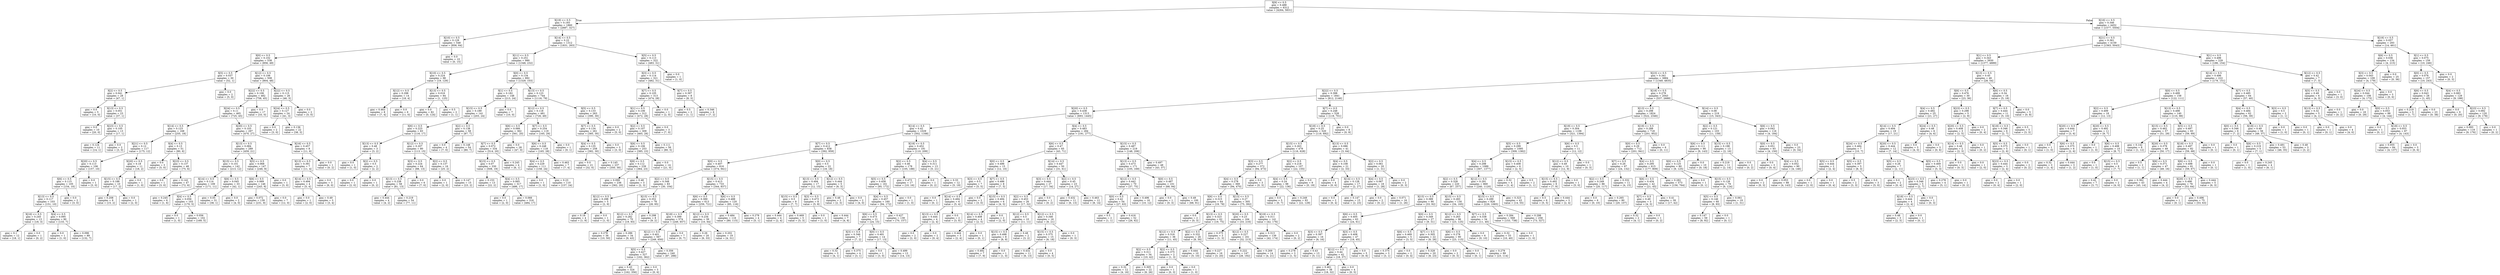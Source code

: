digraph Tree {
node [shape=box] ;
0 [label="X[9] <= 0.5\ngini = 0.488\nsamples = 6312\nvalue = [4264, 5831]"] ;
1 [label="X[19] <= 0.5\ngini = 0.193\nsamples = 1860\nvalue = [2687, 327]"] ;
0 -> 1 [labeldistance=2.5, labelangle=45, headlabel="True"] ;
2 [label="X[10] <= 0.5\ngini = 0.129\nsamples = 548\nvalue = [856, 64]"] ;
1 -> 2 ;
3 [label="X[0] <= 0.5\ngini = 0.102\nsamples = 538\nvalue = [856, 49]"] ;
2 -> 3 ;
4 [label="X[5] <= 0.5\ngini = 0.037\nsamples = 30\nvalue = [52, 1]"] ;
3 -> 4 ;
5 [label="X[2] <= 0.5\ngini = 0.041\nsamples = 28\nvalue = [47, 1]"] ;
4 -> 5 ;
6 [label="gini = 0.0\nsamples = 5\nvalue = [10, 0]"] ;
5 -> 6 ;
7 [label="X[13] <= 0.5\ngini = 0.051\nsamples = 23\nvalue = [37, 1]"] ;
5 -> 7 ;
8 [label="gini = 0.0\nsamples = 10\nvalue = [20, 0]"] ;
7 -> 8 ;
9 [label="X[23] <= 0.5\ngini = 0.105\nsamples = 13\nvalue = [17, 1]"] ;
7 -> 9 ;
10 [label="gini = 0.124\nsamples = 11\nvalue = [14, 1]"] ;
9 -> 10 ;
11 [label="gini = 0.0\nsamples = 2\nvalue = [3, 0]"] ;
9 -> 11 ;
12 [label="gini = 0.0\nsamples = 2\nvalue = [5, 0]"] ;
4 -> 12 ;
13 [label="X[12] <= 0.5\ngini = 0.106\nsamples = 508\nvalue = [804, 48]"] ;
3 -> 13 ;
14 [label="X[22] <= 0.5\ngini = 0.106\nsamples = 482\nvalue = [758, 45]"] ;
13 -> 14 ;
15 [label="X[24] <= 0.5\ngini = 0.11\nsamples = 465\nvalue = [725, 45]"] ;
14 -> 15 ;
16 [label="X[14] <= 0.5\ngini = 0.123\nsamples = 168\nvalue = [255, 18]"] ;
15 -> 16 ;
17 [label="X[21] <= 0.5\ngini = 0.12\nsamples = 117\nvalue = [175, 12]"] ;
16 -> 17 ;
18 [label="X[20] <= 0.5\ngini = 0.113\nsamples = 106\nvalue = [157, 10]"] ;
17 -> 18 ;
19 [label="X[6] <= 0.5\ngini = 0.115\nsamples = 105\nvalue = [154, 10]"] ;
18 -> 19 ;
20 [label="X[13] <= 0.5\ngini = 0.117\nsamples = 103\nvalue = [151, 10]"] ;
19 -> 20 ;
21 [label="X[16] <= 0.5\ngini = 0.245\nsamples = 13\nvalue = [18, 3]"] ;
20 -> 21 ;
22 [label="gini = 0.1\nsamples = 12\nvalue = [18, 1]"] ;
21 -> 22 ;
23 [label="gini = 0.0\nsamples = 1\nvalue = [0, 2]"] ;
21 -> 23 ;
24 [label="X[4] <= 0.5\ngini = 0.095\nsamples = 90\nvalue = [133, 7]"] ;
20 -> 24 ;
25 [label="gini = 0.0\nsamples = 1\nvalue = [1, 0]"] ;
24 -> 25 ;
26 [label="gini = 0.096\nsamples = 89\nvalue = [132, 7]"] ;
24 -> 26 ;
27 [label="gini = 0.0\nsamples = 2\nvalue = [3, 0]"] ;
19 -> 27 ;
28 [label="gini = 0.0\nsamples = 1\nvalue = [3, 0]"] ;
18 -> 28 ;
29 [label="X[20] <= 0.5\ngini = 0.18\nsamples = 11\nvalue = [18, 2]"] ;
17 -> 29 ;
30 [label="X[15] <= 0.5\ngini = 0.188\nsamples = 10\nvalue = [17, 2]"] ;
29 -> 30 ;
31 [label="gini = 0.208\nsamples = 9\nvalue = [15, 2]"] ;
30 -> 31 ;
32 [label="gini = 0.0\nsamples = 1\nvalue = [2, 0]"] ;
30 -> 32 ;
33 [label="gini = 0.0\nsamples = 1\nvalue = [1, 0]"] ;
29 -> 33 ;
34 [label="X[4] <= 0.5\ngini = 0.13\nsamples = 51\nvalue = [80, 6]"] ;
16 -> 34 ;
35 [label="gini = 0.0\nsamples = 3\nvalue = [5, 0]"] ;
34 -> 35 ;
36 [label="X[23] <= 0.5\ngini = 0.137\nsamples = 48\nvalue = [75, 6]"] ;
34 -> 36 ;
37 [label="gini = 0.0\nsamples = 1\nvalue = [3, 0]"] ;
36 -> 37 ;
38 [label="gini = 0.142\nsamples = 47\nvalue = [72, 6]"] ;
36 -> 38 ;
39 [label="X[20] <= 0.5\ngini = 0.103\nsamples = 297\nvalue = [470, 27]"] ;
15 -> 39 ;
40 [label="X[13] <= 0.5\ngini = 0.084\nsamples = 289\nvalue = [459, 21]"] ;
39 -> 40 ;
41 [label="X[15] <= 0.5\ngini = 0.101\nsamples = 142\nvalue = [213, 12]"] ;
40 -> 41 ;
42 [label="X[14] <= 0.5\ngini = 0.114\nsamples = 109\nvalue = [171, 11]"] ;
41 -> 42 ;
43 [label="gini = 0.245\nsamples = 6\nvalue = [1, 6]"] ;
42 -> 43 ;
44 [label="X[4] <= 0.5\ngini = 0.056\nsamples = 103\nvalue = [170, 5]"] ;
42 -> 44 ;
45 [label="gini = 0.0\nsamples = 1\nvalue = [1, 0]"] ;
44 -> 45 ;
46 [label="gini = 0.056\nsamples = 102\nvalue = [169, 5]"] ;
44 -> 46 ;
47 [label="X[6] <= 0.5\ngini = 0.045\nsamples = 33\nvalue = [42, 1]"] ;
41 -> 47 ;
48 [label="gini = 0.05\nsamples = 31\nvalue = [38, 1]"] ;
47 -> 48 ;
49 [label="gini = 0.0\nsamples = 2\nvalue = [4, 0]"] ;
47 -> 49 ;
50 [label="X[5] <= 0.5\ngini = 0.068\nsamples = 147\nvalue = [246, 9]"] ;
40 -> 50 ;
51 [label="X[6] <= 0.5\ngini = 0.069\nsamples = 146\nvalue = [243, 9]"] ;
50 -> 51 ;
52 [label="gini = 0.072\nsamples = 139\nvalue = [231, 9]"] ;
51 -> 52 ;
53 [label="gini = 0.0\nsamples = 7\nvalue = [12, 0]"] ;
51 -> 53 ;
54 [label="gini = 0.0\nsamples = 1\nvalue = [3, 0]"] ;
50 -> 54 ;
55 [label="X[16] <= 0.5\ngini = 0.457\nsamples = 8\nvalue = [11, 6]"] ;
39 -> 55 ;
56 [label="X[13] <= 0.5\ngini = 0.391\nsamples = 7\nvalue = [11, 4]"] ;
55 -> 56 ;
57 [label="X[14] <= 0.5\ngini = 0.494\nsamples = 4\nvalue = [5, 4]"] ;
56 -> 57 ;
58 [label="gini = 0.0\nsamples = 1\nvalue = [2, 0]"] ;
57 -> 58 ;
59 [label="gini = 0.49\nsamples = 3\nvalue = [3, 4]"] ;
57 -> 59 ;
60 [label="gini = 0.0\nsamples = 3\nvalue = [6, 0]"] ;
56 -> 60 ;
61 [label="gini = 0.0\nsamples = 1\nvalue = [0, 2]"] ;
55 -> 61 ;
62 [label="gini = 0.0\nsamples = 17\nvalue = [33, 0]"] ;
14 -> 62 ;
63 [label="X[22] <= 0.5\ngini = 0.115\nsamples = 26\nvalue = [46, 3]"] ;
13 -> 63 ;
64 [label="X[24] <= 0.5\ngini = 0.127\nsamples = 24\nvalue = [41, 3]"] ;
63 -> 64 ;
65 [label="gini = 0.0\nsamples = 2\nvalue = [3, 0]"] ;
64 -> 65 ;
66 [label="gini = 0.136\nsamples = 22\nvalue = [38, 3]"] ;
64 -> 66 ;
67 [label="gini = 0.0\nsamples = 2\nvalue = [5, 0]"] ;
63 -> 67 ;
68 [label="gini = 0.0\nsamples = 10\nvalue = [0, 15]"] ;
2 -> 68 ;
69 [label="X[14] <= 0.5\ngini = 0.22\nsamples = 1312\nvalue = [1831, 263]"] ;
1 -> 69 ;
70 [label="X[11] <= 0.5\ngini = 0.251\nsamples = 990\nvalue = [1348, 232]"] ;
69 -> 70 ;
71 [label="X[10] <= 0.5\ngini = 0.224\nsamples = 98\nvalue = [19, 129]"] ;
70 -> 71 ;
72 [label="X[12] <= 0.5\ngini = 0.298\nsamples = 14\nvalue = [18, 4]"] ;
71 -> 72 ;
73 [label="gini = 0.463\nsamples = 8\nvalue = [7, 4]"] ;
72 -> 73 ;
74 [label="gini = 0.0\nsamples = 6\nvalue = [11, 0]"] ;
72 -> 74 ;
75 [label="X[13] <= 0.5\ngini = 0.016\nsamples = 84\nvalue = [1, 125]"] ;
71 -> 75 ;
76 [label="gini = 0.0\nsamples = 82\nvalue = [0, 124]"] ;
75 -> 76 ;
77 [label="gini = 0.5\nsamples = 2\nvalue = [1, 1]"] ;
75 -> 77 ;
78 [label="X[0] <= 0.5\ngini = 0.134\nsamples = 892\nvalue = [1329, 103]"] ;
70 -> 78 ;
79 [label="X[1] <= 0.5\ngini = 0.182\nsamples = 148\nvalue = [213, 24]"] ;
78 -> 79 ;
80 [label="X[15] <= 0.5\ngini = 0.189\nsamples = 141\nvalue = [203, 24]"] ;
79 -> 80 ;
81 [label="X[6] <= 0.5\ngini = 0.223\nsamples = 83\nvalue = [116, 17]"] ;
80 -> 81 ;
82 [label="X[13] <= 0.5\ngini = 0.48\nsamples = 3\nvalue = [3, 2]"] ;
81 -> 82 ;
83 [label="gini = 0.0\nsamples = 1\nvalue = [1, 0]"] ;
82 -> 83 ;
84 [label="X[2] <= 0.5\ngini = 0.5\nsamples = 2\nvalue = [2, 2]"] ;
82 -> 84 ;
85 [label="gini = 0.0\nsamples = 1\nvalue = [2, 0]"] ;
84 -> 85 ;
86 [label="gini = 0.0\nsamples = 1\nvalue = [0, 2]"] ;
84 -> 86 ;
87 [label="X[12] <= 0.5\ngini = 0.207\nsamples = 80\nvalue = [113, 15]"] ;
81 -> 87 ;
88 [label="X[3] <= 0.5\ngini = 0.224\nsamples = 64\nvalue = [88, 13]"] ;
87 -> 88 ;
89 [label="X[13] <= 0.5\ngini = 0.238\nsamples = 58\nvalue = [81, 13]"] ;
88 -> 89 ;
90 [label="gini = 0.444\nsamples = 4\nvalue = [4, 2]"] ;
89 -> 90 ;
91 [label="gini = 0.219\nsamples = 54\nvalue = [77, 11]"] ;
89 -> 91 ;
92 [label="gini = 0.0\nsamples = 6\nvalue = [7, 0]"] ;
88 -> 92 ;
93 [label="X[2] <= 0.5\ngini = 0.137\nsamples = 16\nvalue = [25, 2]"] ;
87 -> 93 ;
94 [label="gini = 0.0\nsamples = 1\nvalue = [2, 0]"] ;
93 -> 94 ;
95 [label="gini = 0.147\nsamples = 15\nvalue = [23, 2]"] ;
93 -> 95 ;
96 [label="X[2] <= 0.5\ngini = 0.138\nsamples = 58\nvalue = [87, 7]"] ;
80 -> 96 ;
97 [label="gini = 0.0\nsamples = 4\nvalue = [7, 0]"] ;
96 -> 97 ;
98 [label="gini = 0.148\nsamples = 54\nvalue = [80, 7]"] ;
96 -> 98 ;
99 [label="gini = 0.0\nsamples = 7\nvalue = [10, 0]"] ;
79 -> 99 ;
100 [label="X[13] <= 0.5\ngini = 0.123\nsamples = 744\nvalue = [1116, 79]"] ;
78 -> 100 ;
101 [label="X[12] <= 0.5\ngini = 0.118\nsamples = 481\nvalue = [726, 49]"] ;
100 -> 101 ;
102 [label="X[6] <= 0.5\ngini = 0.066\nsamples = 362\nvalue = [561, 20]"] ;
101 -> 102 ;
103 [label="X[7] <= 0.5\ngini = 0.072\nsamples = 334\nvalue = [514, 20]"] ;
102 -> 103 ;
104 [label="X[15] <= 0.5\ngini = 0.07\nsamples = 330\nvalue = [508, 19]"] ;
103 -> 104 ;
105 [label="gini = 0.153\nsamples = 13\nvalue = [22, 2]"] ;
104 -> 105 ;
106 [label="X[4] <= 0.5\ngini = 0.065\nsamples = 317\nvalue = [486, 17]"] ;
104 -> 106 ;
107 [label="gini = 0.0\nsamples = 1\nvalue = [2, 0]"] ;
106 -> 107 ;
108 [label="gini = 0.066\nsamples = 316\nvalue = [484, 17]"] ;
106 -> 108 ;
109 [label="gini = 0.245\nsamples = 4\nvalue = [6, 1]"] ;
103 -> 109 ;
110 [label="gini = 0.0\nsamples = 28\nvalue = [47, 0]"] ;
102 -> 110 ;
111 [label="X[7] <= 0.5\ngini = 0.254\nsamples = 119\nvalue = [165, 29]"] ;
101 -> 111 ;
112 [label="X[6] <= 0.5\ngini = 0.248\nsamples = 118\nvalue = [165, 28]"] ;
111 -> 112 ;
113 [label="X[4] <= 0.5\ngini = 0.229\nsamples = 111\nvalue = [158, 24]"] ;
112 -> 113 ;
114 [label="gini = 0.0\nsamples = 1\nvalue = [1, 0]"] ;
113 -> 114 ;
115 [label="gini = 0.23\nsamples = 110\nvalue = [157, 24]"] ;
113 -> 115 ;
116 [label="gini = 0.463\nsamples = 7\nvalue = [7, 4]"] ;
112 -> 116 ;
117 [label="gini = 0.0\nsamples = 1\nvalue = [0, 1]"] ;
111 -> 117 ;
118 [label="X[5] <= 0.5\ngini = 0.133\nsamples = 263\nvalue = [390, 30]"] ;
100 -> 118 ;
119 [label="X[7] <= 0.5\ngini = 0.134\nsamples = 261\nvalue = [385, 30]"] ;
118 -> 119 ;
120 [label="X[4] <= 0.5\ngini = 0.135\nsamples = 258\nvalue = [382, 30]"] ;
119 -> 120 ;
121 [label="gini = 0.0\nsamples = 21\nvalue = [32, 0]"] ;
120 -> 121 ;
122 [label="gini = 0.145\nsamples = 237\nvalue = [350, 30]"] ;
120 -> 122 ;
123 [label="gini = 0.0\nsamples = 3\nvalue = [3, 0]"] ;
119 -> 123 ;
124 [label="gini = 0.0\nsamples = 2\nvalue = [5, 0]"] ;
118 -> 124 ;
125 [label="X[5] <= 0.5\ngini = 0.113\nsamples = 322\nvalue = [483, 31]"] ;
69 -> 125 ;
126 [label="X[3] <= 0.5\ngini = 0.114\nsamples = 321\nvalue = [482, 31]"] ;
125 -> 126 ;
127 [label="X[7] <= 0.5\ngini = 0.105\nsamples = 313\nvalue = [474, 28]"] ;
126 -> 127 ;
128 [label="X[1] <= 0.5\ngini = 0.106\nsamples = 312\nvalue = [472, 28]"] ;
127 -> 128 ;
129 [label="X[2] <= 0.5\ngini = 0.107\nsamples = 309\nvalue = [465, 28]"] ;
128 -> 129 ;
130 [label="X[6] <= 0.5\ngini = 0.106\nsamples = 253\nvalue = [385, 23]"] ;
129 -> 130 ;
131 [label="X[8] <= 0.5\ngini = 0.112\nsamples = 239\nvalue = [364, 23]"] ;
130 -> 131 ;
132 [label="gini = 0.099\nsamples = 236\nvalue = [362, 20]"] ;
131 -> 132 ;
133 [label="gini = 0.48\nsamples = 3\nvalue = [2, 3]"] ;
131 -> 133 ;
134 [label="gini = 0.0\nsamples = 14\nvalue = [21, 0]"] ;
130 -> 134 ;
135 [label="gini = 0.111\nsamples = 56\nvalue = [80, 5]"] ;
129 -> 135 ;
136 [label="gini = 0.0\nsamples = 3\nvalue = [7, 0]"] ;
128 -> 136 ;
137 [label="gini = 0.0\nsamples = 1\nvalue = [2, 0]"] ;
127 -> 137 ;
138 [label="X[7] <= 0.5\ngini = 0.397\nsamples = 8\nvalue = [8, 3]"] ;
126 -> 138 ;
139 [label="gini = 0.5\nsamples = 2\nvalue = [1, 1]"] ;
138 -> 139 ;
140 [label="gini = 0.346\nsamples = 6\nvalue = [7, 2]"] ;
138 -> 140 ;
141 [label="gini = 0.0\nsamples = 1\nvalue = [1, 0]"] ;
125 -> 141 ;
142 [label="X[16] <= 0.5\ngini = 0.346\nsamples = 4452\nvalue = [1577, 5504]"] ;
0 -> 142 [labeldistance=2.5, labelangle=-45, headlabel="False"] ;
143 [label="X[21] <= 0.5\ngini = 0.361\nsamples = 4159\nvalue = [1563, 5043]"] ;
142 -> 143 ;
144 [label="X[1] <= 0.5\ngini = 0.343\nsamples = 3930\nvalue = [1377, 4889]"] ;
143 -> 144 ;
145 [label="X[23] <= 0.5\ngini = 0.341\nsamples = 3884\nvalue = [1349, 4835]"] ;
144 -> 145 ;
146 [label="X[22] <= 0.5\ngini = 0.398\nsamples = 1841\nvalue = [812, 2146]"] ;
145 -> 146 ;
147 [label="X[20] <= 0.5\ngini = 0.438\nsamples = 1313\nvalue = [693, 1445]"] ;
146 -> 147 ;
148 [label="X[14] <= 0.5\ngini = 0.42\nsamples = 1029\nvalue = [502, 1168]"] ;
147 -> 148 ;
149 [label="X[7] <= 0.5\ngini = 0.412\nsamples = 838\nvalue = [392, 959]"] ;
148 -> 149 ;
150 [label="X[0] <= 0.5\ngini = 0.407\nsamples = 816\nvalue = [374, 941]"] ;
149 -> 150 ;
151 [label="X[2] <= 0.5\ngini = 0.348\nsamples = 83\nvalue = [30, 104]"] ;
150 -> 151 ;
152 [label="X[12] <= 0.5\ngini = 0.298\nsamples = 5\nvalue = [2, 9]"] ;
151 -> 152 ;
153 [label="gini = 0.18\nsamples = 4\nvalue = [1, 9]"] ;
152 -> 153 ;
154 [label="gini = 0.0\nsamples = 1\nvalue = [1, 0]"] ;
152 -> 154 ;
155 [label="X[15] <= 0.5\ngini = 0.352\nsamples = 78\nvalue = [28, 95]"] ;
151 -> 155 ;
156 [label="X[12] <= 0.5\ngini = 0.282\nsamples = 70\nvalue = [19, 93]"] ;
155 -> 156 ;
157 [label="gini = 0.278\nsamples = 36\nvalue = [10, 50]"] ;
156 -> 157 ;
158 [label="gini = 0.286\nsamples = 34\nvalue = [9, 43]"] ;
156 -> 158 ;
159 [label="gini = 0.298\nsamples = 8\nvalue = [9, 2]"] ;
155 -> 159 ;
160 [label="X[15] <= 0.5\ngini = 0.413\nsamples = 733\nvalue = [344, 837]"] ;
150 -> 160 ;
161 [label="X[6] <= 0.5\ngini = 0.389\nsamples = 613\nvalue = [259, 721]"] ;
160 -> 161 ;
162 [label="X[18] <= 0.5\ngini = 0.399\nsamples = 574\nvalue = [249, 657]"] ;
161 -> 162 ;
163 [label="X[12] <= 0.5\ngini = 0.401\nsamples = 567\nvalue = [249, 650]"] ;
162 -> 163 ;
164 [label="X[5] <= 0.5\ngini = 0.427\nsamples = 327\nvalue = [162, 362]"] ;
163 -> 164 ;
165 [label="gini = 0.43\nsamples = 324\nvalue = [162, 356]"] ;
164 -> 165 ;
166 [label="gini = 0.0\nsamples = 3\nvalue = [0, 6]"] ;
164 -> 166 ;
167 [label="gini = 0.356\nsamples = 240\nvalue = [87, 288]"] ;
163 -> 167 ;
168 [label="gini = 0.0\nsamples = 7\nvalue = [0, 7]"] ;
162 -> 168 ;
169 [label="X[12] <= 0.5\ngini = 0.234\nsamples = 39\nvalue = [10, 64]"] ;
161 -> 169 ;
170 [label="gini = 0.26\nsamples = 20\nvalue = [6, 33]"] ;
169 -> 170 ;
171 [label="gini = 0.202\nsamples = 19\nvalue = [4, 31]"] ;
169 -> 171 ;
172 [label="X[6] <= 0.5\ngini = 0.488\nsamples = 120\nvalue = [85, 116]"] ;
160 -> 172 ;
173 [label="gini = 0.484\nsamples = 116\nvalue = [80, 115]"] ;
172 -> 173 ;
174 [label="gini = 0.278\nsamples = 4\nvalue = [5, 1]"] ;
172 -> 174 ;
175 [label="X[0] <= 0.5\ngini = 0.5\nsamples = 22\nvalue = [18, 18]"] ;
149 -> 175 ;
176 [label="X[13] <= 0.5\ngini = 0.494\nsamples = 17\nvalue = [12, 15]"] ;
175 -> 176 ;
177 [label="X[15] <= 0.5\ngini = 0.5\nsamples = 9\nvalue = [7, 7]"] ;
176 -> 177 ;
178 [label="gini = 0.444\nsamples = 4\nvalue = [2, 4]"] ;
177 -> 178 ;
179 [label="gini = 0.469\nsamples = 5\nvalue = [5, 3]"] ;
177 -> 179 ;
180 [label="X[3] <= 0.5\ngini = 0.473\nsamples = 8\nvalue = [5, 8]"] ;
176 -> 180 ;
181 [label="gini = 0.0\nsamples = 1\nvalue = [1, 0]"] ;
180 -> 181 ;
182 [label="gini = 0.444\nsamples = 7\nvalue = [4, 8]"] ;
180 -> 182 ;
183 [label="X[12] <= 0.5\ngini = 0.444\nsamples = 5\nvalue = [6, 3]"] ;
175 -> 183 ;
184 [label="gini = 0.48\nsamples = 3\nvalue = [2, 3]"] ;
183 -> 184 ;
185 [label="gini = 0.0\nsamples = 2\nvalue = [4, 0]"] ;
183 -> 185 ;
186 [label="X[18] <= 0.5\ngini = 0.452\nsamples = 191\nvalue = [110, 209]"] ;
148 -> 186 ;
187 [label="X[2] <= 0.5\ngini = 0.46\nsamples = 178\nvalue = [105, 188]"] ;
186 -> 187 ;
188 [label="X[5] <= 0.5\ngini = 0.458\nsamples = 161\nvalue = [95, 172]"] ;
187 -> 188 ;
189 [label="X[4] <= 0.5\ngini = 0.457\nsamples = 160\nvalue = [94, 172]"] ;
188 -> 189 ;
190 [label="X[6] <= 0.5\ngini = 0.473\nsamples = 21\nvalue = [24, 15]"] ;
189 -> 190 ;
191 [label="X[3] <= 0.5\ngini = 0.346\nsamples = 7\nvalue = [7, 2]"] ;
190 -> 191 ;
192 [label="gini = 0.32\nsamples = 3\nvalue = [4, 1]"] ;
191 -> 192 ;
193 [label="gini = 0.375\nsamples = 4\nvalue = [3, 1]"] ;
191 -> 193 ;
194 [label="X[0] <= 0.5\ngini = 0.491\nsamples = 14\nvalue = [17, 13]"] ;
190 -> 194 ;
195 [label="gini = 0.0\nsamples = 1\nvalue = [3, 0]"] ;
194 -> 195 ;
196 [label="gini = 0.499\nsamples = 13\nvalue = [14, 13]"] ;
194 -> 196 ;
197 [label="gini = 0.427\nsamples = 139\nvalue = [70, 157]"] ;
189 -> 197 ;
198 [label="gini = 0.0\nsamples = 1\nvalue = [1, 0]"] ;
188 -> 198 ;
199 [label="gini = 0.473\nsamples = 17\nvalue = [10, 16]"] ;
187 -> 199 ;
200 [label="X[4] <= 0.5\ngini = 0.311\nsamples = 13\nvalue = [5, 21]"] ;
186 -> 200 ;
201 [label="gini = 0.0\nsamples = 1\nvalue = [0, 2]"] ;
200 -> 201 ;
202 [label="gini = 0.33\nsamples = 12\nvalue = [5, 19]"] ;
200 -> 202 ;
203 [label="X[4] <= 0.5\ngini = 0.483\nsamples = 284\nvalue = [191, 277]"] ;
147 -> 203 ;
204 [label="X[6] <= 0.5\ngini = 0.47\nsamples = 65\nvalue = [43, 71]"] ;
203 -> 204 ;
205 [label="X[0] <= 0.5\ngini = 0.496\nsamples = 15\nvalue = [12, 10]"] ;
204 -> 205 ;
206 [label="X[3] <= 0.5\ngini = 0.5\nsamples = 7\nvalue = [5, 5]"] ;
205 -> 206 ;
207 [label="gini = 0.0\nsamples = 1\nvalue = [0, 1]"] ;
206 -> 207 ;
208 [label="X[14] <= 0.5\ngini = 0.494\nsamples = 6\nvalue = [5, 4]"] ;
206 -> 208 ;
209 [label="X[13] <= 0.5\ngini = 0.444\nsamples = 4\nvalue = [2, 4]"] ;
208 -> 209 ;
210 [label="gini = 0.0\nsamples = 2\nvalue = [2, 0]"] ;
209 -> 210 ;
211 [label="gini = 0.0\nsamples = 2\nvalue = [0, 4]"] ;
209 -> 211 ;
212 [label="gini = 0.0\nsamples = 2\nvalue = [3, 0]"] ;
208 -> 212 ;
213 [label="X[7] <= 0.5\ngini = 0.486\nsamples = 8\nvalue = [7, 5]"] ;
205 -> 213 ;
214 [label="gini = 0.0\nsamples = 2\nvalue = [3, 0]"] ;
213 -> 214 ;
215 [label="X[15] <= 0.5\ngini = 0.494\nsamples = 6\nvalue = [4, 5]"] ;
213 -> 215 ;
216 [label="X[14] <= 0.5\ngini = 0.408\nsamples = 4\nvalue = [2, 5]"] ;
215 -> 216 ;
217 [label="gini = 0.444\nsamples = 3\nvalue = [2, 4]"] ;
216 -> 217 ;
218 [label="gini = 0.0\nsamples = 1\nvalue = [0, 1]"] ;
216 -> 218 ;
219 [label="gini = 0.0\nsamples = 2\nvalue = [2, 0]"] ;
215 -> 219 ;
220 [label="X[14] <= 0.5\ngini = 0.447\nsamples = 50\nvalue = [31, 61]"] ;
204 -> 220 ;
221 [label="X[3] <= 0.5\ngini = 0.444\nsamples = 27\nvalue = [17, 34]"] ;
220 -> 221 ;
222 [label="X[2] <= 0.5\ngini = 0.453\nsamples = 26\nvalue = [17, 32]"] ;
221 -> 222 ;
223 [label="X[12] <= 0.5\ngini = 0.5\nsamples = 10\nvalue = [11, 11]"] ;
222 -> 223 ;
224 [label="X[15] <= 0.5\ngini = 0.498\nsamples = 8\nvalue = [8, 9]"] ;
223 -> 224 ;
225 [label="gini = 0.492\nsamples = 7\nvalue = [7, 9]"] ;
224 -> 225 ;
226 [label="gini = 0.0\nsamples = 1\nvalue = [1, 0]"] ;
224 -> 226 ;
227 [label="gini = 0.48\nsamples = 2\nvalue = [3, 2]"] ;
223 -> 227 ;
228 [label="X[12] <= 0.5\ngini = 0.346\nsamples = 16\nvalue = [6, 21]"] ;
222 -> 228 ;
229 [label="X[15] <= 0.5\ngini = 0.375\nsamples = 15\nvalue = [6, 18]"] ;
228 -> 229 ;
230 [label="gini = 0.432\nsamples = 11\nvalue = [6, 13]"] ;
229 -> 230 ;
231 [label="gini = 0.0\nsamples = 4\nvalue = [0, 5]"] ;
229 -> 231 ;
232 [label="gini = 0.0\nsamples = 1\nvalue = [0, 3]"] ;
228 -> 232 ;
233 [label="gini = 0.0\nsamples = 1\nvalue = [0, 2]"] ;
221 -> 233 ;
234 [label="X[2] <= 0.5\ngini = 0.45\nsamples = 23\nvalue = [14, 27]"] ;
220 -> 234 ;
235 [label="gini = 0.432\nsamples = 11\nvalue = [6, 13]"] ;
234 -> 235 ;
236 [label="gini = 0.463\nsamples = 12\nvalue = [8, 14]"] ;
234 -> 236 ;
237 [label="X[15] <= 0.5\ngini = 0.487\nsamples = 219\nvalue = [148, 206]"] ;
203 -> 237 ;
238 [label="X[13] <= 0.5\ngini = 0.473\nsamples = 171\nvalue = [105, 169]"] ;
237 -> 238 ;
239 [label="X[12] <= 0.5\ngini = 0.442\nsamples = 70\nvalue = [37, 75]"] ;
238 -> 239 ;
240 [label="X[0] <= 0.5\ngini = 0.42\nsamples = 54\nvalue = [27, 63]"] ;
239 -> 240 ;
241 [label="gini = 0.5\nsamples = 2\nvalue = [1, 1]"] ;
240 -> 241 ;
242 [label="gini = 0.416\nsamples = 52\nvalue = [26, 62]"] ;
240 -> 242 ;
243 [label="gini = 0.496\nsamples = 16\nvalue = [10, 12]"] ;
239 -> 243 ;
244 [label="X[0] <= 0.5\ngini = 0.487\nsamples = 101\nvalue = [68, 94]"] ;
238 -> 244 ;
245 [label="gini = 0.0\nsamples = 1\nvalue = [0, 3]"] ;
244 -> 245 ;
246 [label="gini = 0.49\nsamples = 100\nvalue = [68, 91]"] ;
244 -> 246 ;
247 [label="gini = 0.497\nsamples = 48\nvalue = [43, 37]"] ;
237 -> 247 ;
248 [label="X[7] <= 0.5\ngini = 0.248\nsamples = 528\nvalue = [119, 701]"] ;
146 -> 248 ;
249 [label="X[18] <= 0.5\ngini = 0.25\nsamples = 520\nvalue = [119, 692]"] ;
248 -> 249 ;
250 [label="X[15] <= 0.5\ngini = 0.263\nsamples = 479\nvalue = [116, 628]"] ;
249 -> 250 ;
251 [label="X[3] <= 0.5\ngini = 0.277\nsamples = 372\nvalue = [94, 473]"] ;
250 -> 251 ;
252 [label="X[4] <= 0.5\ngini = 0.278\nsamples = 369\nvalue = [94, 470]"] ;
251 -> 252 ;
253 [label="X[6] <= 0.5\ngini = 0.315\nsamples = 64\nvalue = [19, 78]"] ;
252 -> 253 ;
254 [label="gini = 0.0\nsamples = 2\nvalue = [0, 3]"] ;
253 -> 254 ;
255 [label="X[13] <= 0.5\ngini = 0.323\nsamples = 62\nvalue = [19, 75]"] ;
253 -> 255 ;
256 [label="X[12] <= 0.5\ngini = 0.316\nsamples = 36\nvalue = [11, 45]"] ;
255 -> 256 ;
257 [label="X[2] <= 0.5\ngini = 0.311\nsamples = 34\nvalue = [10, 42]"] ;
256 -> 257 ;
258 [label="gini = 0.32\nsamples = 12\nvalue = [4, 16]"] ;
257 -> 258 ;
259 [label="gini = 0.305\nsamples = 22\nvalue = [6, 26]"] ;
257 -> 259 ;
260 [label="X[2] <= 0.5\ngini = 0.375\nsamples = 2\nvalue = [1, 3]"] ;
256 -> 260 ;
261 [label="gini = 0.0\nsamples = 1\nvalue = [0, 3]"] ;
260 -> 261 ;
262 [label="gini = 0.0\nsamples = 1\nvalue = [1, 0]"] ;
260 -> 262 ;
263 [label="X[2] <= 0.5\ngini = 0.332\nsamples = 26\nvalue = [8, 30]"] ;
255 -> 263 ;
264 [label="gini = 0.444\nsamples = 10\nvalue = [5, 10]"] ;
263 -> 264 ;
265 [label="gini = 0.227\nsamples = 16\nvalue = [3, 20]"] ;
263 -> 265 ;
266 [label="X[13] <= 0.5\ngini = 0.27\nsamples = 305\nvalue = [75, 392]"] ;
252 -> 266 ;
267 [label="X[20] <= 0.5\ngini = 0.23\nsamples = 164\nvalue = [33, 216]"] ;
266 -> 267 ;
268 [label="gini = 0.375\nsamples = 3\nvalue = [1, 3]"] ;
267 -> 268 ;
269 [label="X[12] <= 0.5\ngini = 0.227\nsamples = 161\nvalue = [32, 213]"] ;
267 -> 269 ;
270 [label="gini = 0.222\nsamples = 147\nvalue = [28, 192]"] ;
269 -> 270 ;
271 [label="gini = 0.269\nsamples = 14\nvalue = [4, 21]"] ;
269 -> 271 ;
272 [label="X[19] <= 0.5\ngini = 0.311\nsamples = 141\nvalue = [42, 176]"] ;
266 -> 272 ;
273 [label="gini = 0.313\nsamples = 139\nvalue = [42, 174]"] ;
272 -> 273 ;
274 [label="gini = 0.0\nsamples = 2\nvalue = [0, 2]"] ;
272 -> 274 ;
275 [label="gini = 0.0\nsamples = 3\nvalue = [0, 3]"] ;
251 -> 275 ;
276 [label="X[2] <= 0.5\ngini = 0.218\nsamples = 107\nvalue = [22, 155]"] ;
250 -> 276 ;
277 [label="X[4] <= 0.5\ngini = 0.24\nsamples = 98\nvalue = [22, 136]"] ;
276 -> 277 ;
278 [label="gini = 0.0\nsamples = 5\nvalue = [0, 7]"] ;
277 -> 278 ;
279 [label="gini = 0.249\nsamples = 93\nvalue = [22, 129]"] ;
277 -> 279 ;
280 [label="gini = 0.0\nsamples = 9\nvalue = [0, 19]"] ;
276 -> 280 ;
281 [label="X[13] <= 0.5\ngini = 0.086\nsamples = 41\nvalue = [3, 64]"] ;
249 -> 281 ;
282 [label="X[4] <= 0.5\ngini = 0.108\nsamples = 21\nvalue = [2, 33]"] ;
281 -> 282 ;
283 [label="gini = 0.0\nsamples = 4\nvalue = [0, 6]"] ;
282 -> 283 ;
284 [label="X[14] <= 0.5\ngini = 0.128\nsamples = 17\nvalue = [2, 27]"] ;
282 -> 284 ;
285 [label="gini = 0.0\nsamples = 2\nvalue = [0, 4]"] ;
284 -> 285 ;
286 [label="gini = 0.147\nsamples = 15\nvalue = [2, 23]"] ;
284 -> 286 ;
287 [label="X[2] <= 0.5\ngini = 0.061\nsamples = 20\nvalue = [1, 31]"] ;
281 -> 287 ;
288 [label="X[4] <= 0.5\ngini = 0.067\nsamples = 18\nvalue = [1, 28]"] ;
287 -> 288 ;
289 [label="gini = 0.0\nsamples = 2\nvalue = [0, 2]"] ;
288 -> 289 ;
290 [label="gini = 0.071\nsamples = 16\nvalue = [1, 26]"] ;
288 -> 290 ;
291 [label="gini = 0.0\nsamples = 2\nvalue = [0, 3]"] ;
287 -> 291 ;
292 [label="gini = 0.0\nsamples = 8\nvalue = [0, 9]"] ;
248 -> 292 ;
293 [label="X[18] <= 0.5\ngini = 0.278\nsamples = 2043\nvalue = [537, 2689]"] ;
145 -> 293 ;
294 [label="X[13] <= 0.5\ngini = 0.298\nsamples = 1824\nvalue = [522, 2346]"] ;
293 -> 294 ;
295 [label="X[19] <= 0.5\ngini = 0.304\nsamples = 1106\nvalue = [321, 1394]"] ;
294 -> 295 ;
296 [label="X[5] <= 0.5\ngini = 0.299\nsamples = 1095\nvalue = [309, 1382]"] ;
295 -> 296 ;
297 [label="X[4] <= 0.5\ngini = 0.298\nsamples = 1089\nvalue = [307, 1377]"] ;
296 -> 297 ;
298 [label="X[2] <= 0.5\ngini = 0.328\nsamples = 220\nvalue = [67, 257]"] ;
297 -> 298 ;
299 [label="X[15] <= 0.5\ngini = 0.389\nsamples = 90\nvalue = [33, 92]"] ;
298 -> 299 ;
300 [label="X[6] <= 0.5\ngini = 0.405\nsamples = 63\nvalue = [24, 61]"] ;
299 -> 300 ;
301 [label="X[3] <= 0.5\ngini = 0.397\nsamples = 16\nvalue = [6, 16]"] ;
300 -> 301 ;
302 [label="gini = 0.278\nsamples = 3\nvalue = [1, 5]"] ;
301 -> 302 ;
303 [label="gini = 0.43\nsamples = 13\nvalue = [5, 11]"] ;
301 -> 303 ;
304 [label="X[3] <= 0.5\ngini = 0.408\nsamples = 47\nvalue = [18, 45]"] ;
300 -> 304 ;
305 [label="X[12] <= 0.5\ngini = 0.44\nsamples = 42\nvalue = [18, 37]"] ;
304 -> 305 ;
306 [label="gini = 0.461\nsamples = 38\nvalue = [18, 32]"] ;
305 -> 306 ;
307 [label="gini = 0.0\nsamples = 4\nvalue = [0, 5]"] ;
305 -> 307 ;
308 [label="gini = 0.0\nsamples = 5\nvalue = [0, 8]"] ;
304 -> 308 ;
309 [label="X[0] <= 0.5\ngini = 0.349\nsamples = 27\nvalue = [9, 31]"] ;
299 -> 309 ;
310 [label="X[6] <= 0.5\ngini = 0.469\nsamples = 5\nvalue = [3, 5]"] ;
309 -> 310 ;
311 [label="gini = 0.375\nsamples = 3\nvalue = [3, 1]"] ;
310 -> 311 ;
312 [label="gini = 0.0\nsamples = 2\nvalue = [0, 4]"] ;
310 -> 312 ;
313 [label="X[7] <= 0.5\ngini = 0.305\nsamples = 22\nvalue = [6, 26]"] ;
309 -> 313 ;
314 [label="gini = 0.328\nsamples = 20\nvalue = [6, 23]"] ;
313 -> 314 ;
315 [label="gini = 0.0\nsamples = 2\nvalue = [0, 3]"] ;
313 -> 315 ;
316 [label="X[15] <= 0.5\ngini = 0.283\nsamples = 130\nvalue = [34, 165]"] ;
298 -> 316 ;
317 [label="X[12] <= 0.5\ngini = 0.263\nsamples = 96\nvalue = [23, 125]"] ;
316 -> 317 ;
318 [label="X[6] <= 0.5\ngini = 0.278\nsamples = 90\nvalue = [23, 115]"] ;
317 -> 318 ;
319 [label="gini = 0.0\nsamples = 1\nvalue = [0, 1]"] ;
318 -> 319 ;
320 [label="gini = 0.279\nsamples = 89\nvalue = [23, 114]"] ;
318 -> 320 ;
321 [label="gini = 0.0\nsamples = 6\nvalue = [0, 10]"] ;
317 -> 321 ;
322 [label="X[7] <= 0.5\ngini = 0.338\nsamples = 34\nvalue = [11, 40]"] ;
316 -> 322 ;
323 [label="gini = 0.32\nsamples = 33\nvalue = [10, 40]"] ;
322 -> 323 ;
324 [label="gini = 0.0\nsamples = 1\nvalue = [1, 0]"] ;
322 -> 324 ;
325 [label="X[12] <= 0.5\ngini = 0.291\nsamples = 869\nvalue = [240, 1120]"] ;
297 -> 325 ;
326 [label="X[15] <= 0.5\ngini = 0.289\nsamples = 826\nvalue = [226, 1065]"] ;
325 -> 326 ;
327 [label="gini = 0.284\nsamples = 568\nvalue = [153, 738]"] ;
326 -> 327 ;
328 [label="gini = 0.298\nsamples = 258\nvalue = [73, 327]"] ;
326 -> 328 ;
329 [label="gini = 0.323\nsamples = 43\nvalue = [14, 55]"] ;
325 -> 329 ;
330 [label="X[15] <= 0.5\ngini = 0.408\nsamples = 6\nvalue = [2, 5]"] ;
296 -> 330 ;
331 [label="gini = 0.32\nsamples = 4\nvalue = [1, 4]"] ;
330 -> 331 ;
332 [label="gini = 0.5\nsamples = 2\nvalue = [1, 1]"] ;
330 -> 332 ;
333 [label="X[6] <= 0.5\ngini = 0.5\nsamples = 11\nvalue = [12, 12]"] ;
295 -> 333 ;
334 [label="X[12] <= 0.5\ngini = 0.49\nsamples = 10\nvalue = [12, 9]"] ;
333 -> 334 ;
335 [label="X[15] <= 0.5\ngini = 0.492\nsamples = 9\nvalue = [7, 9]"] ;
334 -> 335 ;
336 [label="gini = 0.5\nsamples = 6\nvalue = [5, 5]"] ;
335 -> 336 ;
337 [label="gini = 0.444\nsamples = 3\nvalue = [2, 4]"] ;
335 -> 337 ;
338 [label="gini = 0.0\nsamples = 1\nvalue = [5, 0]"] ;
334 -> 338 ;
339 [label="gini = 0.0\nsamples = 1\nvalue = [0, 3]"] ;
333 -> 339 ;
340 [label="X[19] <= 0.5\ngini = 0.288\nsamples = 718\nvalue = [201, 952]"] ;
294 -> 340 ;
341 [label="X[0] <= 0.5\ngini = 0.29\nsamples = 712\nvalue = [201, 941]"] ;
340 -> 341 ;
342 [label="X[7] <= 0.5\ngini = 0.26\nsamples = 97\nvalue = [24, 132]"] ;
341 -> 342 ;
343 [label="X[2] <= 0.5\ngini = 0.249\nsamples = 86\nvalue = [20, 117]"] ;
342 -> 343 ;
344 [label="gini = 0.0\nsamples = 6\nvalue = [0, 10]"] ;
343 -> 344 ;
345 [label="gini = 0.265\nsamples = 80\nvalue = [20, 107]"] ;
343 -> 345 ;
346 [label="gini = 0.332\nsamples = 11\nvalue = [4, 15]"] ;
342 -> 346 ;
347 [label="X[4] <= 0.5\ngini = 0.295\nsamples = 615\nvalue = [177, 809]"] ;
341 -> 347 ;
348 [label="X[6] <= 0.5\ngini = 0.434\nsamples = 42\nvalue = [21, 45]"] ;
347 -> 348 ;
349 [label="X[7] <= 0.5\ngini = 0.49\nsamples = 3\nvalue = [4, 3]"] ;
348 -> 349 ;
350 [label="gini = 0.32\nsamples = 2\nvalue = [4, 1]"] ;
349 -> 350 ;
351 [label="gini = 0.0\nsamples = 1\nvalue = [0, 2]"] ;
349 -> 351 ;
352 [label="gini = 0.41\nsamples = 39\nvalue = [17, 42]"] ;
348 -> 352 ;
353 [label="gini = 0.282\nsamples = 573\nvalue = [156, 764]"] ;
347 -> 353 ;
354 [label="gini = 0.0\nsamples = 6\nvalue = [0, 11]"] ;
340 -> 354 ;
355 [label="X[14] <= 0.5\ngini = 0.08\nsamples = 219\nvalue = [15, 343]"] ;
293 -> 355 ;
356 [label="X[2] <= 0.5\ngini = 0.121\nsamples = 103\nvalue = [11, 159]"] ;
355 -> 356 ;
357 [label="X[6] <= 0.5\ngini = 0.111\nsamples = 90\nvalue = [9, 143]"] ;
356 -> 357 ;
358 [label="X[0] <= 0.5\ngini = 0.125\nsamples = 80\nvalue = [9, 125]"] ;
357 -> 358 ;
359 [label="gini = 0.0\nsamples = 1\nvalue = [0, 1]"] ;
358 -> 359 ;
360 [label="X[15] <= 0.5\ngini = 0.126\nsamples = 79\nvalue = [9, 124]"] ;
358 -> 360 ;
361 [label="X[5] <= 0.5\ngini = 0.146\nsamples = 60\nvalue = [8, 93]"] ;
360 -> 361 ;
362 [label="gini = 0.147\nsamples = 59\nvalue = [8, 92]"] ;
361 -> 362 ;
363 [label="gini = 0.0\nsamples = 1\nvalue = [0, 1]"] ;
361 -> 363 ;
364 [label="gini = 0.061\nsamples = 19\nvalue = [1, 31]"] ;
360 -> 364 ;
365 [label="gini = 0.0\nsamples = 10\nvalue = [0, 18]"] ;
357 -> 365 ;
366 [label="X[15] <= 0.5\ngini = 0.198\nsamples = 13\nvalue = [2, 16]"] ;
356 -> 366 ;
367 [label="gini = 0.219\nsamples = 11\nvalue = [2, 14]"] ;
366 -> 367 ;
368 [label="gini = 0.0\nsamples = 2\nvalue = [0, 2]"] ;
366 -> 368 ;
369 [label="X[6] <= 0.5\ngini = 0.042\nsamples = 116\nvalue = [4, 184]"] ;
355 -> 369 ;
370 [label="X[0] <= 0.5\ngini = 0.051\nsamples = 93\nvalue = [4, 150]"] ;
369 -> 370 ;
371 [label="gini = 0.0\nsamples = 3\nvalue = [0, 4]"] ;
370 -> 371 ;
372 [label="X[4] <= 0.5\ngini = 0.052\nsamples = 90\nvalue = [4, 146]"] ;
370 -> 372 ;
373 [label="gini = 0.0\nsamples = 2\nvalue = [0, 3]"] ;
372 -> 373 ;
374 [label="gini = 0.053\nsamples = 88\nvalue = [4, 143]"] ;
372 -> 374 ;
375 [label="gini = 0.0\nsamples = 23\nvalue = [0, 34]"] ;
369 -> 375 ;
376 [label="X[13] <= 0.5\ngini = 0.45\nsamples = 46\nvalue = [28, 54]"] ;
144 -> 376 ;
377 [label="X[6] <= 0.5\ngini = 0.476\nsamples = 30\nvalue = [23, 36]"] ;
376 -> 377 ;
378 [label="X[4] <= 0.5\ngini = 0.492\nsamples = 25\nvalue = [21, 27]"] ;
377 -> 378 ;
379 [label="X[14] <= 0.5\ngini = 0.494\nsamples = 19\nvalue = [17, 21]"] ;
378 -> 379 ;
380 [label="X[24] <= 0.5\ngini = 0.484\nsamples = 7\nvalue = [10, 7]"] ;
379 -> 380 ;
381 [label="X[5] <= 0.5\ngini = 0.444\nsamples = 2\nvalue = [2, 4]"] ;
380 -> 381 ;
382 [label="gini = 0.0\nsamples = 1\nvalue = [2, 0]"] ;
381 -> 382 ;
383 [label="gini = 0.0\nsamples = 1\nvalue = [0, 4]"] ;
381 -> 383 ;
384 [label="X[5] <= 0.5\ngini = 0.397\nsamples = 5\nvalue = [8, 3]"] ;
380 -> 384 ;
385 [label="gini = 0.5\nsamples = 2\nvalue = [3, 3]"] ;
384 -> 385 ;
386 [label="gini = 0.0\nsamples = 3\nvalue = [5, 0]"] ;
384 -> 386 ;
387 [label="X[20] <= 0.5\ngini = 0.444\nsamples = 12\nvalue = [7, 14]"] ;
379 -> 387 ;
388 [label="X[5] <= 0.5\ngini = 0.26\nsamples = 7\nvalue = [2, 11]"] ;
387 -> 388 ;
389 [label="gini = 0.0\nsamples = 2\nvalue = [0, 4]"] ;
388 -> 389 ;
390 [label="X[23] <= 0.5\ngini = 0.346\nsamples = 5\nvalue = [2, 7]"] ;
388 -> 390 ;
391 [label="X[18] <= 0.5\ngini = 0.444\nsamples = 4\nvalue = [2, 4]"] ;
390 -> 391 ;
392 [label="gini = 0.48\nsamples = 3\nvalue = [2, 3]"] ;
391 -> 392 ;
393 [label="gini = 0.0\nsamples = 1\nvalue = [0, 1]"] ;
391 -> 393 ;
394 [label="gini = 0.0\nsamples = 1\nvalue = [0, 3]"] ;
390 -> 394 ;
395 [label="X[5] <= 0.5\ngini = 0.469\nsamples = 5\nvalue = [5, 3]"] ;
387 -> 395 ;
396 [label="gini = 0.278\nsamples = 4\nvalue = [5, 1]"] ;
395 -> 396 ;
397 [label="gini = 0.0\nsamples = 1\nvalue = [0, 2]"] ;
395 -> 397 ;
398 [label="X[24] <= 0.5\ngini = 0.48\nsamples = 6\nvalue = [4, 6]"] ;
378 -> 398 ;
399 [label="gini = 0.0\nsamples = 3\nvalue = [4, 0]"] ;
398 -> 399 ;
400 [label="gini = 0.0\nsamples = 3\nvalue = [0, 6]"] ;
398 -> 400 ;
401 [label="X[23] <= 0.5\ngini = 0.298\nsamples = 5\nvalue = [2, 9]"] ;
377 -> 401 ;
402 [label="X[20] <= 0.5\ngini = 0.408\nsamples = 3\nvalue = [2, 5]"] ;
401 -> 402 ;
403 [label="X[14] <= 0.5\ngini = 0.48\nsamples = 2\nvalue = [2, 3]"] ;
402 -> 403 ;
404 [label="gini = 0.0\nsamples = 1\nvalue = [0, 3]"] ;
403 -> 404 ;
405 [label="gini = 0.0\nsamples = 1\nvalue = [2, 0]"] ;
403 -> 405 ;
406 [label="gini = 0.0\nsamples = 1\nvalue = [0, 2]"] ;
402 -> 406 ;
407 [label="gini = 0.0\nsamples = 2\nvalue = [0, 4]"] ;
401 -> 407 ;
408 [label="X[6] <= 0.5\ngini = 0.34\nsamples = 16\nvalue = [5, 18]"] ;
376 -> 408 ;
409 [label="X[7] <= 0.5\ngini = 0.444\nsamples = 11\nvalue = [5, 10]"] ;
408 -> 409 ;
410 [label="X[18] <= 0.5\ngini = 0.346\nsamples = 6\nvalue = [2, 7]"] ;
409 -> 410 ;
411 [label="X[5] <= 0.5\ngini = 0.375\nsamples = 5\nvalue = [2, 6]"] ;
410 -> 411 ;
412 [label="X[23] <= 0.5\ngini = 0.444\nsamples = 3\nvalue = [2, 4]"] ;
411 -> 412 ;
413 [label="gini = 0.0\nsamples = 2\nvalue = [0, 4]"] ;
412 -> 413 ;
414 [label="gini = 0.0\nsamples = 1\nvalue = [2, 0]"] ;
412 -> 414 ;
415 [label="gini = 0.0\nsamples = 2\nvalue = [0, 2]"] ;
411 -> 415 ;
416 [label="gini = 0.0\nsamples = 1\nvalue = [0, 1]"] ;
410 -> 416 ;
417 [label="gini = 0.5\nsamples = 5\nvalue = [3, 3]"] ;
409 -> 417 ;
418 [label="gini = 0.0\nsamples = 5\nvalue = [0, 8]"] ;
408 -> 418 ;
419 [label="X[1] <= 0.5\ngini = 0.496\nsamples = 229\nvalue = [186, 154]"] ;
143 -> 419 ;
420 [label="X[14] <= 0.5\ngini = 0.496\nsamples = 222\nvalue = [179, 151]"] ;
419 -> 420 ;
421 [label="X[0] <= 0.5\ngini = 0.499\nsamples = 158\nvalue = [122, 111]"] ;
420 -> 421 ;
422 [label="X[2] <= 0.5\ngini = 0.499\nsamples = 18\nvalue = [12, 13]"] ;
421 -> 422 ;
423 [label="X[20] <= 0.5\ngini = 0.444\nsamples = 7\nvalue = [3, 6]"] ;
422 -> 423 ;
424 [label="gini = 0.0\nsamples = 1\nvalue = [1, 0]"] ;
423 -> 424 ;
425 [label="X[6] <= 0.5\ngini = 0.375\nsamples = 6\nvalue = [2, 6]"] ;
423 -> 425 ;
426 [label="gini = 0.32\nsamples = 3\nvalue = [1, 4]"] ;
425 -> 426 ;
427 [label="gini = 0.444\nsamples = 3\nvalue = [1, 2]"] ;
425 -> 427 ;
428 [label="X[20] <= 0.5\ngini = 0.492\nsamples = 11\nvalue = [9, 7]"] ;
422 -> 428 ;
429 [label="gini = 0.0\nsamples = 1\nvalue = [1, 0]"] ;
428 -> 429 ;
430 [label="X[6] <= 0.5\ngini = 0.498\nsamples = 10\nvalue = [8, 7]"] ;
428 -> 430 ;
431 [label="gini = 0.0\nsamples = 1\nvalue = [1, 0]"] ;
430 -> 431 ;
432 [label="X[15] <= 0.5\ngini = 0.5\nsamples = 9\nvalue = [7, 7]"] ;
430 -> 432 ;
433 [label="gini = 0.42\nsamples = 7\nvalue = [3, 7]"] ;
432 -> 433 ;
434 [label="gini = 0.0\nsamples = 2\nvalue = [4, 0]"] ;
432 -> 434 ;
435 [label="X[13] <= 0.5\ngini = 0.498\nsamples = 140\nvalue = [110, 98]"] ;
421 -> 435 ;
436 [label="X[15] <= 0.5\ngini = 0.462\nsamples = 57\nvalue = [51, 29]"] ;
435 -> 436 ;
437 [label="gini = 0.142\nsamples = 8\nvalue = [1, 12]"] ;
436 -> 437 ;
438 [label="X[20] <= 0.5\ngini = 0.379\nsamples = 49\nvalue = [50, 17]"] ;
436 -> 438 ;
439 [label="gini = 0.5\nsamples = 2\nvalue = [1, 1]"] ;
438 -> 439 ;
440 [label="X[6] <= 0.5\ngini = 0.371\nsamples = 47\nvalue = [49, 16]"] ;
438 -> 440 ;
441 [label="gini = 0.362\nsamples = 43\nvalue = [45, 14]"] ;
440 -> 441 ;
442 [label="gini = 0.444\nsamples = 4\nvalue = [4, 2]"] ;
440 -> 442 ;
443 [label="X[5] <= 0.5\ngini = 0.497\nsamples = 83\nvalue = [59, 69]"] ;
435 -> 443 ;
444 [label="X[18] <= 0.5\ngini = 0.497\nsamples = 82\nvalue = [59, 68]"] ;
443 -> 444 ;
445 [label="X[6] <= 0.5\ngini = 0.498\nsamples = 81\nvalue = [59, 67]"] ;
444 -> 445 ;
446 [label="X[20] <= 0.5\ngini = 0.496\nsamples = 76\nvalue = [53, 64]"] ;
445 -> 446 ;
447 [label="gini = 0.0\nsamples = 1\nvalue = [0, 1]"] ;
446 -> 447 ;
448 [label="gini = 0.496\nsamples = 75\nvalue = [53, 63]"] ;
446 -> 448 ;
449 [label="gini = 0.444\nsamples = 5\nvalue = [6, 3]"] ;
445 -> 449 ;
450 [label="gini = 0.0\nsamples = 1\nvalue = [0, 1]"] ;
444 -> 450 ;
451 [label="gini = 0.0\nsamples = 1\nvalue = [0, 1]"] ;
443 -> 451 ;
452 [label="X[7] <= 0.5\ngini = 0.485\nsamples = 64\nvalue = [57, 40]"] ;
420 -> 452 ;
453 [label="X[4] <= 0.5\ngini = 0.484\nsamples = 62\nvalue = [56, 39]"] ;
452 -> 453 ;
454 [label="X[0] <= 0.5\ngini = 0.346\nsamples = 6\nvalue = [7, 2]"] ;
453 -> 454 ;
455 [label="gini = 0.0\nsamples = 1\nvalue = [0, 1]"] ;
454 -> 455 ;
456 [label="X[6] <= 0.5\ngini = 0.219\nsamples = 5\nvalue = [7, 1]"] ;
454 -> 456 ;
457 [label="gini = 0.0\nsamples = 1\nvalue = [1, 0]"] ;
456 -> 457 ;
458 [label="gini = 0.245\nsamples = 4\nvalue = [6, 1]"] ;
456 -> 458 ;
459 [label="X[18] <= 0.5\ngini = 0.49\nsamples = 56\nvalue = [49, 37]"] ;
453 -> 459 ;
460 [label="gini = 0.491\nsamples = 53\nvalue = [46, 35]"] ;
459 -> 460 ;
461 [label="gini = 0.48\nsamples = 3\nvalue = [3, 2]"] ;
459 -> 461 ;
462 [label="X[3] <= 0.5\ngini = 0.5\nsamples = 2\nvalue = [1, 1]"] ;
452 -> 462 ;
463 [label="gini = 0.0\nsamples = 1\nvalue = [1, 0]"] ;
462 -> 463 ;
464 [label="gini = 0.0\nsamples = 1\nvalue = [0, 1]"] ;
462 -> 464 ;
465 [label="X[12] <= 0.5\ngini = 0.42\nsamples = 7\nvalue = [7, 3]"] ;
419 -> 465 ;
466 [label="X[5] <= 0.5\ngini = 0.49\nsamples = 6\nvalue = [4, 3]"] ;
465 -> 466 ;
467 [label="X[13] <= 0.5\ngini = 0.32\nsamples = 5\nvalue = [4, 1]"] ;
466 -> 467 ;
468 [label="gini = 0.0\nsamples = 1\nvalue = [0, 1]"] ;
467 -> 468 ;
469 [label="gini = 0.0\nsamples = 4\nvalue = [4, 0]"] ;
467 -> 469 ;
470 [label="gini = 0.0\nsamples = 1\nvalue = [0, 2]"] ;
466 -> 470 ;
471 [label="gini = 0.0\nsamples = 1\nvalue = [3, 0]"] ;
465 -> 471 ;
472 [label="X[19] <= 0.5\ngini = 0.057\nsamples = 293\nvalue = [14, 461]"] ;
142 -> 472 ;
473 [label="X[6] <= 0.5\ngini = 0.036\nsamples = 134\nvalue = [4, 215]"] ;
472 -> 473 ;
474 [label="X[3] <= 0.5\ngini = 0.043\nsamples = 109\nvalue = [4, 179]"] ;
473 -> 474 ;
475 [label="X[24] <= 0.5\ngini = 0.044\nsamples = 106\nvalue = [4, 173]"] ;
474 -> 475 ;
476 [label="gini = 0.0\nsamples = 18\nvalue = [0, 29]"] ;
475 -> 476 ;
477 [label="X[0] <= 0.5\ngini = 0.053\nsamples = 88\nvalue = [4, 144]"] ;
475 -> 477 ;
478 [label="gini = 0.0\nsamples = 1\nvalue = [0, 1]"] ;
477 -> 478 ;
479 [label="X[18] <= 0.5\ngini = 0.053\nsamples = 87\nvalue = [4, 143]"] ;
477 -> 479 ;
480 [label="gini = 0.055\nsamples = 84\nvalue = [4, 137]"] ;
479 -> 480 ;
481 [label="gini = 0.0\nsamples = 3\nvalue = [0, 6]"] ;
479 -> 481 ;
482 [label="gini = 0.0\nsamples = 3\nvalue = [0, 6]"] ;
474 -> 482 ;
483 [label="gini = 0.0\nsamples = 25\nvalue = [0, 36]"] ;
473 -> 483 ;
484 [label="X[1] <= 0.5\ngini = 0.075\nsamples = 159\nvalue = [10, 246]"] ;
472 -> 484 ;
485 [label="X[0] <= 0.5\ngini = 0.076\nsamples = 157\nvalue = [10, 243]"] ;
484 -> 485 ;
486 [label="X[6] <= 0.5\ngini = 0.043\nsamples = 28\nvalue = [1, 45]"] ;
485 -> 486 ;
487 [label="gini = 0.219\nsamples = 5\nvalue = [1, 7]"] ;
486 -> 487 ;
488 [label="gini = 0.0\nsamples = 23\nvalue = [0, 38]"] ;
486 -> 488 ;
489 [label="X[4] <= 0.5\ngini = 0.083\nsamples = 129\nvalue = [9, 198]"] ;
485 -> 489 ;
490 [label="gini = 0.0\nsamples = 9\nvalue = [0, 20]"] ;
489 -> 490 ;
491 [label="X[23] <= 0.5\ngini = 0.092\nsamples = 120\nvalue = [9, 178]"] ;
489 -> 491 ;
492 [label="gini = 0.093\nsamples = 119\nvalue = [9, 176]"] ;
491 -> 492 ;
493 [label="gini = 0.0\nsamples = 1\nvalue = [0, 2]"] ;
491 -> 493 ;
494 [label="gini = 0.0\nsamples = 2\nvalue = [0, 3]"] ;
484 -> 494 ;
}